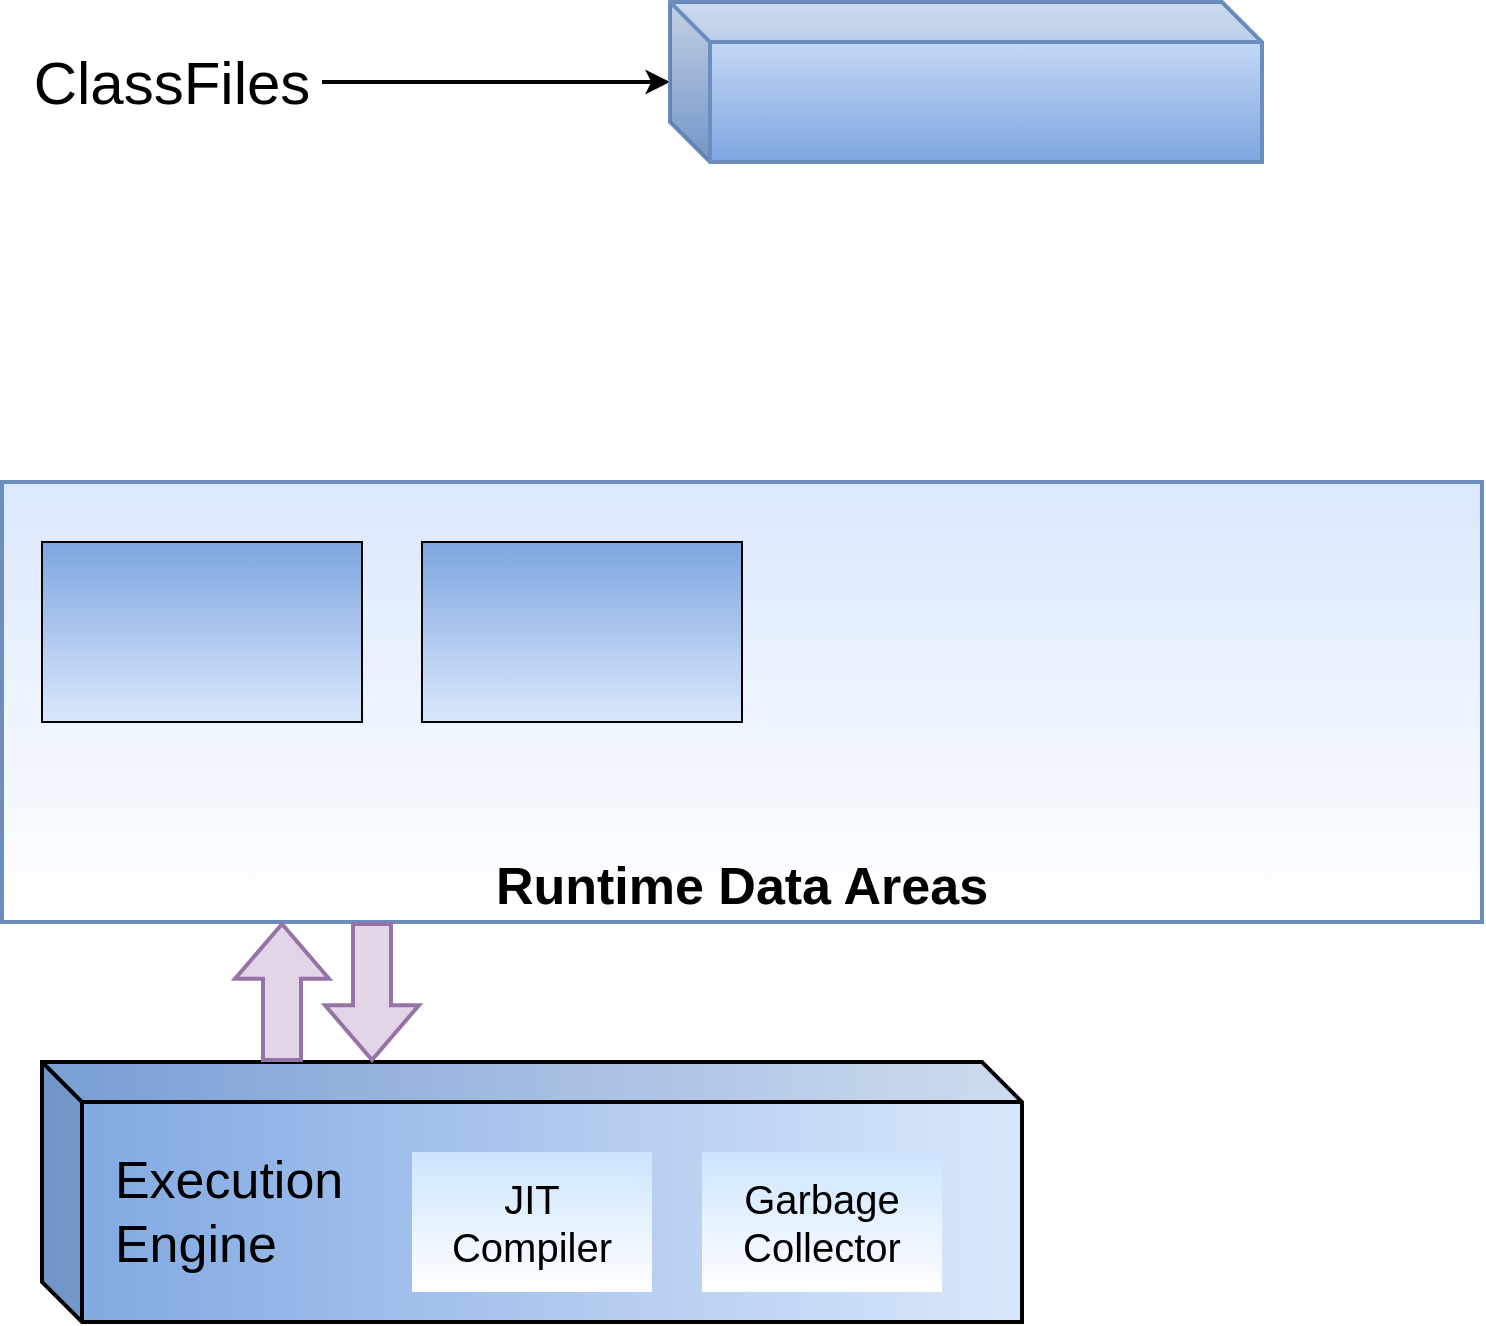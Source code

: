 <mxfile version="15.9.6" type="github">
  <diagram id="2qeyQCbmPffhCebhITNP" name="第 1 页">
    <mxGraphModel dx="1038" dy="647" grid="1" gridSize="10" guides="1" tooltips="1" connect="1" arrows="1" fold="1" page="1" pageScale="1" pageWidth="827" pageHeight="1169" math="0" shadow="0">
      <root>
        <mxCell id="0" />
        <mxCell id="1" parent="0" />
        <mxCell id="GCJxsYK008IPCIfOtPau-4" style="edgeStyle=orthogonalEdgeStyle;rounded=0;orthogonalLoop=1;jettySize=auto;html=1;fontSize=30;strokeWidth=2;" edge="1" parent="1" source="GCJxsYK008IPCIfOtPau-1" target="GCJxsYK008IPCIfOtPau-3">
          <mxGeometry relative="1" as="geometry" />
        </mxCell>
        <mxCell id="GCJxsYK008IPCIfOtPau-1" value="ClassFiles" style="text;html=1;strokeColor=none;fillColor=none;align=center;verticalAlign=middle;whiteSpace=wrap;rounded=0;fontSize=30;" vertex="1" parent="1">
          <mxGeometry x="30" y="75" width="150" height="30" as="geometry" />
        </mxCell>
        <mxCell id="GCJxsYK008IPCIfOtPau-3" value="" style="shape=cube;whiteSpace=wrap;html=1;boundedLbl=1;backgroundOutline=1;darkOpacity=0.05;darkOpacity2=0.1;fontSize=30;strokeWidth=2;fillColor=#dae8fc;strokeColor=#6c8ebf;gradientColor=#7ea6e0;" vertex="1" parent="1">
          <mxGeometry x="354" y="50" width="296" height="80" as="geometry" />
        </mxCell>
        <mxCell id="GCJxsYK008IPCIfOtPau-5" value="Runtime Data Areas" style="rounded=0;whiteSpace=wrap;html=1;fontSize=26;strokeColor=#6c8ebf;strokeWidth=2;fillColor=#dae8fc;verticalAlign=bottom;fontStyle=1;gradientColor=#ffffff;" vertex="1" parent="1">
          <mxGeometry x="20" y="290" width="740" height="220" as="geometry" />
        </mxCell>
        <mxCell id="GCJxsYK008IPCIfOtPau-9" value="" style="rounded=0;whiteSpace=wrap;html=1;fontSize=30;strokeColor=default;strokeWidth=1;fillColor=#dae8fc;gradientColor=#7ea6e0;gradientDirection=north;" vertex="1" parent="1">
          <mxGeometry x="40" y="320" width="160" height="90" as="geometry" />
        </mxCell>
        <mxCell id="GCJxsYK008IPCIfOtPau-10" value="" style="rounded=0;whiteSpace=wrap;html=1;fontSize=30;strokeColor=default;strokeWidth=1;fillColor=#dae8fc;gradientColor=#7ea6e0;gradientDirection=north;" vertex="1" parent="1">
          <mxGeometry x="230" y="320" width="160" height="90" as="geometry" />
        </mxCell>
        <mxCell id="GCJxsYK008IPCIfOtPau-11" value="&amp;nbsp; Execution&lt;br style=&quot;font-size: 26px;&quot;&gt;&amp;nbsp; Engine" style="shape=cube;whiteSpace=wrap;html=1;boundedLbl=1;backgroundOutline=1;darkOpacity=0.05;darkOpacity2=0.1;fontSize=26;strokeColor=#000000;strokeWidth=2;fillColor=#dae8fc;gradientColor=#7ea6e0;align=left;gradientDirection=west;" vertex="1" parent="1">
          <mxGeometry x="40" y="580" width="490" height="130" as="geometry" />
        </mxCell>
        <mxCell id="GCJxsYK008IPCIfOtPau-12" value="JIT&lt;br style=&quot;font-size: 20px;&quot;&gt;Compiler" style="rounded=0;whiteSpace=wrap;html=1;fontSize=20;strokeColor=none;strokeWidth=2;fillColor=#cce5ff;gradientColor=#ffffff;" vertex="1" parent="1">
          <mxGeometry x="225" y="625" width="120" height="70" as="geometry" />
        </mxCell>
        <mxCell id="GCJxsYK008IPCIfOtPau-13" value="Garbage&lt;br&gt;Collector" style="rounded=0;whiteSpace=wrap;html=1;fontSize=20;strokeColor=none;strokeWidth=2;fillColor=#cce5ff;gradientColor=#ffffff;" vertex="1" parent="1">
          <mxGeometry x="370" y="625" width="120" height="70" as="geometry" />
        </mxCell>
        <mxCell id="GCJxsYK008IPCIfOtPau-14" value="" style="shape=flexArrow;endArrow=classic;html=1;rounded=0;fontSize=26;strokeWidth=2;exitX=0.25;exitY=1;exitDx=0;exitDy=0;endWidth=26;endSize=8.47;width=18;fillColor=#e1d5e7;strokeColor=#9673a6;" edge="1" parent="1" source="GCJxsYK008IPCIfOtPau-5">
          <mxGeometry width="50" height="50" relative="1" as="geometry">
            <mxPoint x="390" y="520" as="sourcePoint" />
            <mxPoint x="205" y="580" as="targetPoint" />
          </mxGeometry>
        </mxCell>
        <mxCell id="GCJxsYK008IPCIfOtPau-15" value="" style="shape=flexArrow;endArrow=classic;html=1;rounded=0;fontSize=26;strokeWidth=2;exitX=0.25;exitY=1;exitDx=0;exitDy=0;endWidth=26;endSize=8.47;width=18;fillColor=#e1d5e7;strokeColor=#9673a6;" edge="1" parent="1">
          <mxGeometry width="50" height="50" relative="1" as="geometry">
            <mxPoint x="160" y="580" as="sourcePoint" />
            <mxPoint x="160" y="510" as="targetPoint" />
          </mxGeometry>
        </mxCell>
      </root>
    </mxGraphModel>
  </diagram>
</mxfile>
